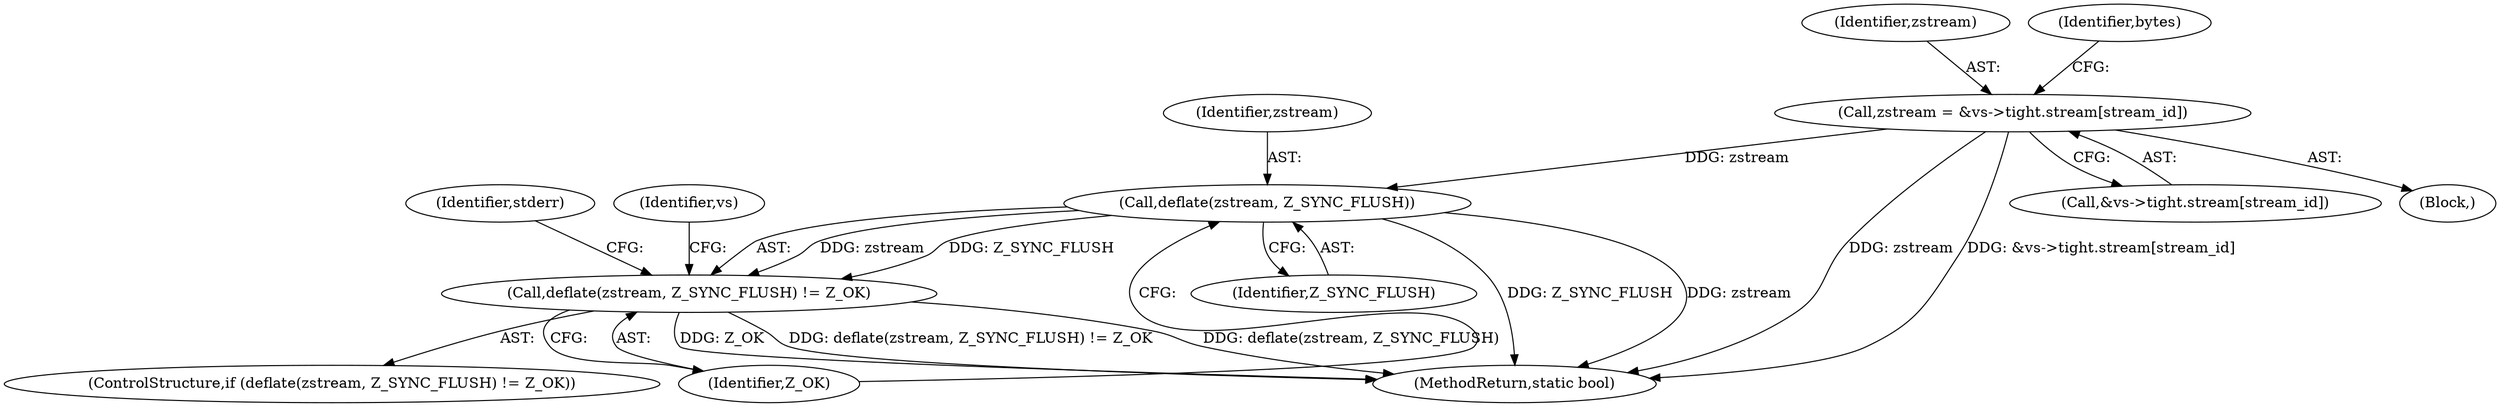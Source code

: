 digraph "0_qemu_9f64916da20eea67121d544698676295bbb105a7_0@array" {
"1000644" [label="(Call,zstream = &vs->tight.stream[stream_id])"];
"1000770" [label="(Call,deflate(zstream, Z_SYNC_FLUSH))"];
"1000769" [label="(Call,deflate(zstream, Z_SYNC_FLUSH) != Z_OK)"];
"1000642" [label="(Block,)"];
"1000646" [label="(Call,&vs->tight.stream[stream_id])"];
"1000776" [label="(Identifier,stderr)"];
"1000645" [label="(Identifier,zstream)"];
"1000644" [label="(Call,zstream = &vs->tight.stream[stream_id])"];
"1000785" [label="(Identifier,vs)"];
"1000946" [label="(MethodReturn,static bool)"];
"1000768" [label="(ControlStructure,if (deflate(zstream, Z_SYNC_FLUSH) != Z_OK))"];
"1000769" [label="(Call,deflate(zstream, Z_SYNC_FLUSH) != Z_OK)"];
"1000772" [label="(Identifier,Z_SYNC_FLUSH)"];
"1000771" [label="(Identifier,zstream)"];
"1000773" [label="(Identifier,Z_OK)"];
"1000770" [label="(Call,deflate(zstream, Z_SYNC_FLUSH))"];
"1000657" [label="(Identifier,bytes)"];
"1000644" -> "1000642"  [label="AST: "];
"1000644" -> "1000646"  [label="CFG: "];
"1000645" -> "1000644"  [label="AST: "];
"1000646" -> "1000644"  [label="AST: "];
"1000657" -> "1000644"  [label="CFG: "];
"1000644" -> "1000946"  [label="DDG: &vs->tight.stream[stream_id]"];
"1000644" -> "1000946"  [label="DDG: zstream"];
"1000644" -> "1000770"  [label="DDG: zstream"];
"1000770" -> "1000769"  [label="AST: "];
"1000770" -> "1000772"  [label="CFG: "];
"1000771" -> "1000770"  [label="AST: "];
"1000772" -> "1000770"  [label="AST: "];
"1000773" -> "1000770"  [label="CFG: "];
"1000770" -> "1000946"  [label="DDG: Z_SYNC_FLUSH"];
"1000770" -> "1000946"  [label="DDG: zstream"];
"1000770" -> "1000769"  [label="DDG: zstream"];
"1000770" -> "1000769"  [label="DDG: Z_SYNC_FLUSH"];
"1000769" -> "1000768"  [label="AST: "];
"1000769" -> "1000773"  [label="CFG: "];
"1000773" -> "1000769"  [label="AST: "];
"1000776" -> "1000769"  [label="CFG: "];
"1000785" -> "1000769"  [label="CFG: "];
"1000769" -> "1000946"  [label="DDG: Z_OK"];
"1000769" -> "1000946"  [label="DDG: deflate(zstream, Z_SYNC_FLUSH) != Z_OK"];
"1000769" -> "1000946"  [label="DDG: deflate(zstream, Z_SYNC_FLUSH)"];
}

